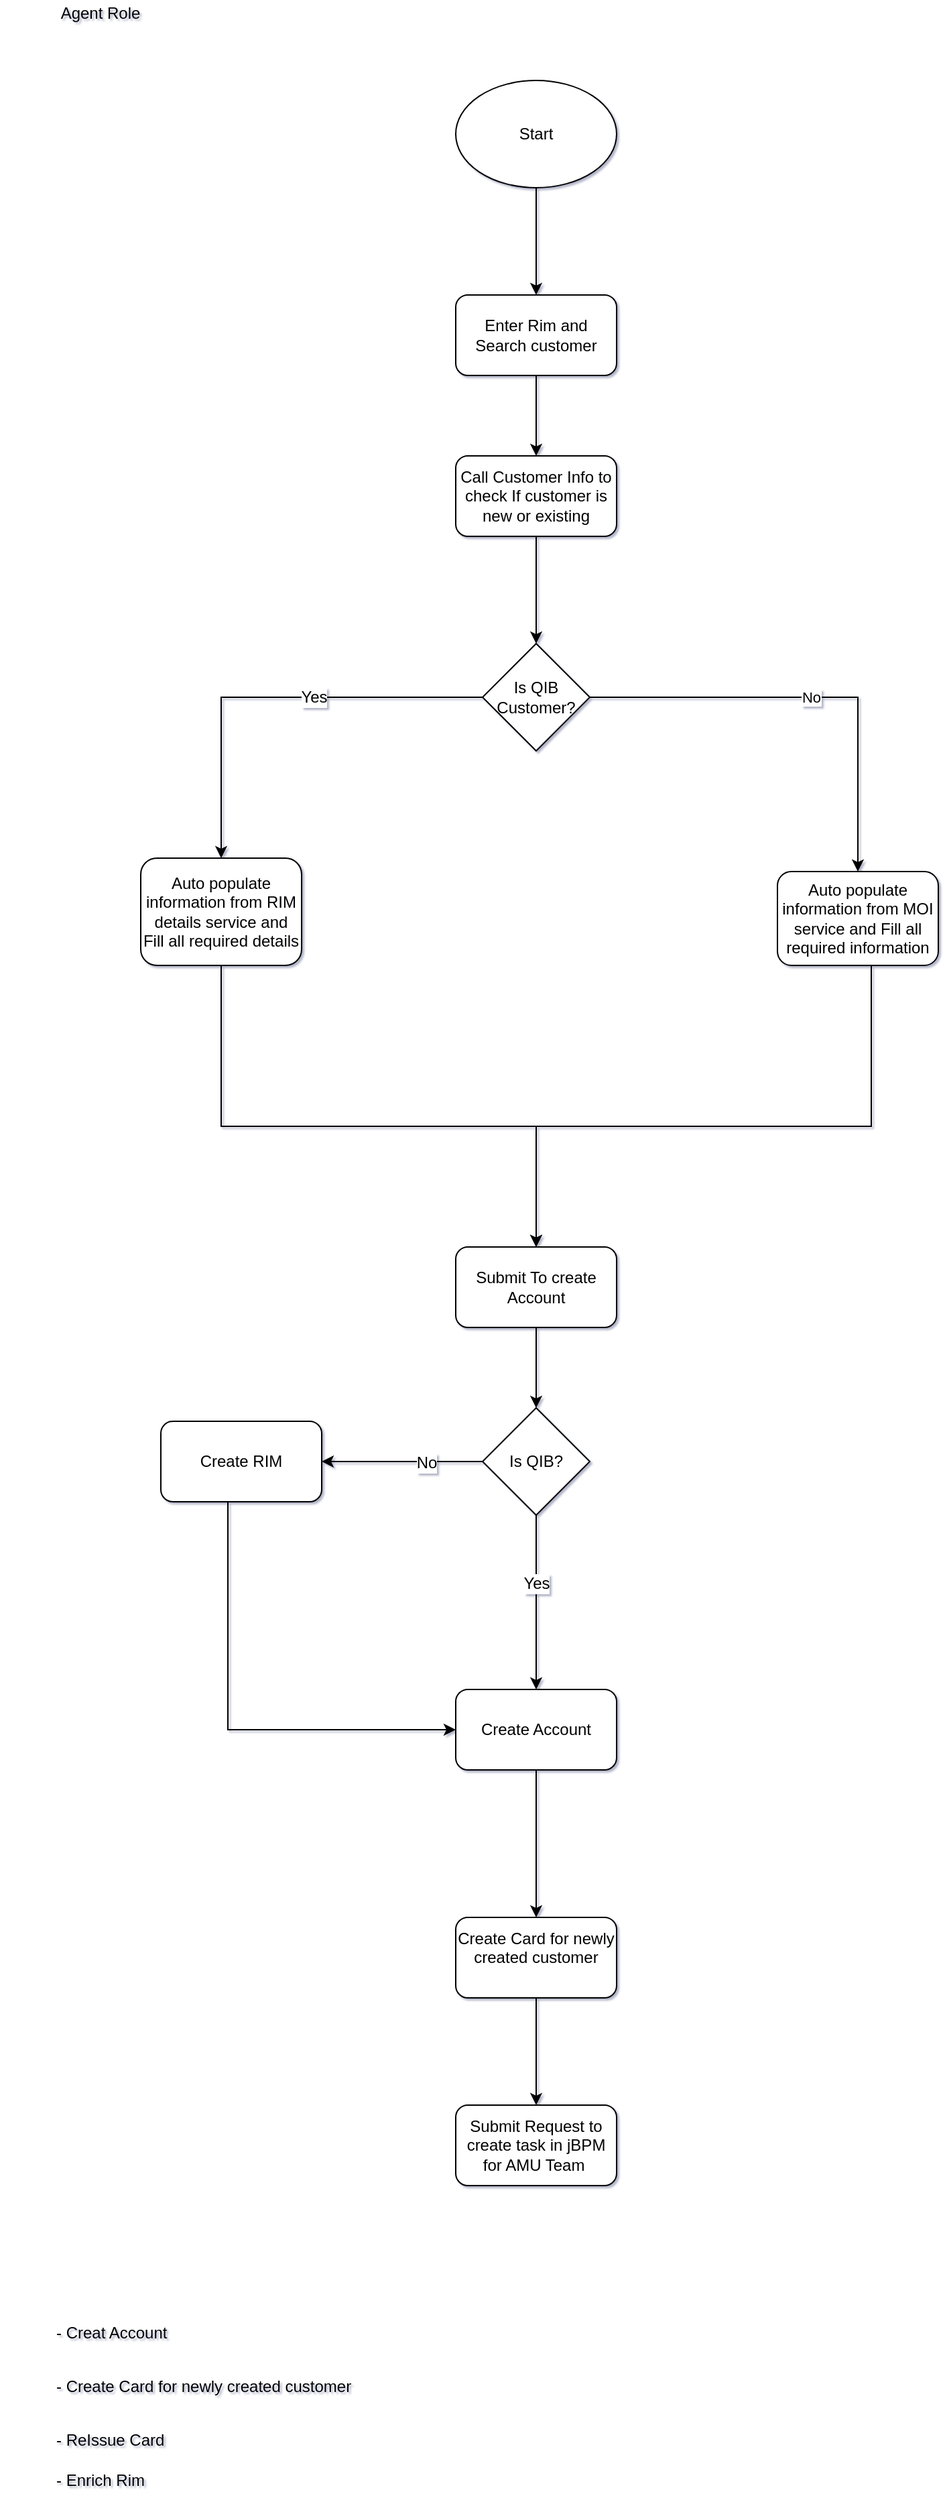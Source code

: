 <mxfile version="12.1.9" type="github" pages="1"><diagram id="2twD82b5ImCGELpljjjg" name="Page-1"><mxGraphModel dx="1102" dy="565" grid="1" gridSize="10" guides="1" tooltips="1" connect="1" arrows="1" fold="1" page="1" pageScale="1" pageWidth="850" pageHeight="1100" background="#FFFFFF" math="0" shadow="1"><root><mxCell id="0"/><mxCell id="1" parent="0"/><mxCell id="Au587F4Ic1VJoxMTOZfx-5" value="" style="edgeStyle=orthogonalEdgeStyle;rounded=0;orthogonalLoop=1;jettySize=auto;html=1;" parent="1" source="Au587F4Ic1VJoxMTOZfx-1" target="Au587F4Ic1VJoxMTOZfx-3" edge="1"><mxGeometry relative="1" as="geometry"><mxPoint x="350" y="250" as="targetPoint"/></mxGeometry></mxCell><mxCell id="Au587F4Ic1VJoxMTOZfx-1" value="Start" style="ellipse;whiteSpace=wrap;html=1;" parent="1" vertex="1"><mxGeometry x="360" y="90" width="120" height="80" as="geometry"/></mxCell><mxCell id="Au587F4Ic1VJoxMTOZfx-2" value="Agent Role" style="text;html=1;strokeColor=none;fillColor=none;align=center;verticalAlign=middle;whiteSpace=wrap;rounded=0;" parent="1" vertex="1"><mxGeometry x="20" y="30" width="150" height="20" as="geometry"/></mxCell><mxCell id="Au587F4Ic1VJoxMTOZfx-7" value="" style="edgeStyle=orthogonalEdgeStyle;rounded=0;orthogonalLoop=1;jettySize=auto;html=1;" parent="1" source="Au587F4Ic1VJoxMTOZfx-3" target="Au587F4Ic1VJoxMTOZfx-6" edge="1"><mxGeometry relative="1" as="geometry"/></mxCell><mxCell id="Au587F4Ic1VJoxMTOZfx-3" value="Enter Rim and Search customer" style="rounded=1;whiteSpace=wrap;html=1;" parent="1" vertex="1"><mxGeometry x="360" y="250" width="120" height="60" as="geometry"/></mxCell><mxCell id="Au587F4Ic1VJoxMTOZfx-9" style="edgeStyle=orthogonalEdgeStyle;rounded=0;orthogonalLoop=1;jettySize=auto;html=1;" parent="1" source="Au587F4Ic1VJoxMTOZfx-6" target="Au587F4Ic1VJoxMTOZfx-8" edge="1"><mxGeometry relative="1" as="geometry"/></mxCell><mxCell id="Au587F4Ic1VJoxMTOZfx-6" value="Call Customer Info to check If customer is new or existing" style="rounded=1;whiteSpace=wrap;html=1;" parent="1" vertex="1"><mxGeometry x="360" y="370" width="120" height="60" as="geometry"/></mxCell><mxCell id="Au587F4Ic1VJoxMTOZfx-11" value="" style="edgeStyle=orthogonalEdgeStyle;rounded=0;orthogonalLoop=1;jettySize=auto;html=1;" parent="1" source="Au587F4Ic1VJoxMTOZfx-8" target="Au587F4Ic1VJoxMTOZfx-12" edge="1"><mxGeometry relative="1" as="geometry"><mxPoint x="300" y="550" as="targetPoint"/></mxGeometry></mxCell><mxCell id="Au587F4Ic1VJoxMTOZfx-13" value="Yes" style="text;html=1;resizable=0;points=[];align=center;verticalAlign=middle;labelBackgroundColor=#ffffff;" parent="Au587F4Ic1VJoxMTOZfx-11" vertex="1" connectable="0"><mxGeometry x="-0.2" relative="1" as="geometry"><mxPoint as="offset"/></mxGeometry></mxCell><mxCell id="Au587F4Ic1VJoxMTOZfx-17" value="No" style="edgeStyle=orthogonalEdgeStyle;rounded=0;orthogonalLoop=1;jettySize=auto;html=1;" parent="1" source="Au587F4Ic1VJoxMTOZfx-8" target="Au587F4Ic1VJoxMTOZfx-18" edge="1"><mxGeometry relative="1" as="geometry"><mxPoint x="540" y="550" as="targetPoint"/></mxGeometry></mxCell><mxCell id="Au587F4Ic1VJoxMTOZfx-8" value="Is QIB Customer?" style="rhombus;whiteSpace=wrap;html=1;" parent="1" vertex="1"><mxGeometry x="380" y="510" width="80" height="80" as="geometry"/></mxCell><mxCell id="Au587F4Ic1VJoxMTOZfx-15" value="" style="edgeStyle=orthogonalEdgeStyle;rounded=0;orthogonalLoop=1;jettySize=auto;html=1;" parent="1" source="Au587F4Ic1VJoxMTOZfx-12" target="Au587F4Ic1VJoxMTOZfx-19" edge="1"><mxGeometry relative="1" as="geometry"><mxPoint x="185" y="770" as="targetPoint"/><Array as="points"><mxPoint x="185" y="870"/><mxPoint x="420" y="870"/></Array></mxGeometry></mxCell><mxCell id="Au587F4Ic1VJoxMTOZfx-12" value="Auto populate information from RIM details service and Fill all required details" style="rounded=1;whiteSpace=wrap;html=1;" parent="1" vertex="1"><mxGeometry x="125" y="670" width="120" height="80" as="geometry"/></mxCell><mxCell id="Au587F4Ic1VJoxMTOZfx-20" value="" style="edgeStyle=orthogonalEdgeStyle;rounded=0;orthogonalLoop=1;jettySize=auto;html=1;" parent="1" source="Au587F4Ic1VJoxMTOZfx-18" target="Au587F4Ic1VJoxMTOZfx-19" edge="1"><mxGeometry relative="1" as="geometry"><Array as="points"><mxPoint x="670" y="870"/><mxPoint x="420" y="870"/></Array></mxGeometry></mxCell><mxCell id="Au587F4Ic1VJoxMTOZfx-18" value="Auto populate information from MOI service and Fill all required information" style="rounded=1;whiteSpace=wrap;html=1;" parent="1" vertex="1"><mxGeometry x="600" y="680" width="120" height="70" as="geometry"/></mxCell><mxCell id="Au587F4Ic1VJoxMTOZfx-22" style="edgeStyle=orthogonalEdgeStyle;rounded=0;orthogonalLoop=1;jettySize=auto;html=1;" parent="1" source="Au587F4Ic1VJoxMTOZfx-19" target="Au587F4Ic1VJoxMTOZfx-21" edge="1"><mxGeometry relative="1" as="geometry"/></mxCell><mxCell id="Au587F4Ic1VJoxMTOZfx-19" value="Submit To create Account" style="rounded=1;whiteSpace=wrap;html=1;" parent="1" vertex="1"><mxGeometry x="360" y="960" width="120" height="60" as="geometry"/></mxCell><mxCell id="Au587F4Ic1VJoxMTOZfx-24" value="" style="edgeStyle=orthogonalEdgeStyle;rounded=0;orthogonalLoop=1;jettySize=auto;html=1;" parent="1" source="Au587F4Ic1VJoxMTOZfx-21" target="Au587F4Ic1VJoxMTOZfx-25" edge="1"><mxGeometry relative="1" as="geometry"><mxPoint x="300" y="1120" as="targetPoint"/></mxGeometry></mxCell><mxCell id="Au587F4Ic1VJoxMTOZfx-26" value="No&lt;br&gt;" style="text;html=1;resizable=0;points=[];align=center;verticalAlign=middle;labelBackgroundColor=#ffffff;" parent="Au587F4Ic1VJoxMTOZfx-24" vertex="1" connectable="0"><mxGeometry x="-0.3" y="1" relative="1" as="geometry"><mxPoint as="offset"/></mxGeometry></mxCell><mxCell id="Au587F4Ic1VJoxMTOZfx-28" value="" style="edgeStyle=orthogonalEdgeStyle;rounded=0;orthogonalLoop=1;jettySize=auto;html=1;" parent="1" source="Au587F4Ic1VJoxMTOZfx-21" target="Au587F4Ic1VJoxMTOZfx-29" edge="1"><mxGeometry relative="1" as="geometry"><mxPoint x="420" y="1280" as="targetPoint"/></mxGeometry></mxCell><mxCell id="Au587F4Ic1VJoxMTOZfx-33" value="Yes" style="text;html=1;resizable=0;points=[];align=center;verticalAlign=middle;labelBackgroundColor=#ffffff;" parent="Au587F4Ic1VJoxMTOZfx-28" vertex="1" connectable="0"><mxGeometry x="-0.215" relative="1" as="geometry"><mxPoint as="offset"/></mxGeometry></mxCell><mxCell id="Au587F4Ic1VJoxMTOZfx-21" value="Is QIB?&lt;br&gt;" style="rhombus;whiteSpace=wrap;html=1;" parent="1" vertex="1"><mxGeometry x="380" y="1080" width="80" height="80" as="geometry"/></mxCell><mxCell id="Au587F4Ic1VJoxMTOZfx-30" style="edgeStyle=orthogonalEdgeStyle;rounded=0;orthogonalLoop=1;jettySize=auto;html=1;" parent="1" source="Au587F4Ic1VJoxMTOZfx-25" target="Au587F4Ic1VJoxMTOZfx-29" edge="1"><mxGeometry relative="1" as="geometry"><Array as="points"><mxPoint x="190" y="1320"/></Array></mxGeometry></mxCell><mxCell id="Au587F4Ic1VJoxMTOZfx-25" value="Create RIM" style="rounded=1;whiteSpace=wrap;html=1;" parent="1" vertex="1"><mxGeometry x="140" y="1090" width="120" height="60" as="geometry"/></mxCell><mxCell id="Au587F4Ic1VJoxMTOZfx-32" style="edgeStyle=orthogonalEdgeStyle;rounded=0;orthogonalLoop=1;jettySize=auto;html=1;" parent="1" source="Au587F4Ic1VJoxMTOZfx-29" target="Au587F4Ic1VJoxMTOZfx-31" edge="1"><mxGeometry relative="1" as="geometry"/></mxCell><mxCell id="Au587F4Ic1VJoxMTOZfx-29" value="Create Account" style="rounded=1;whiteSpace=wrap;html=1;" parent="1" vertex="1"><mxGeometry x="360" y="1290" width="120" height="60" as="geometry"/></mxCell><mxCell id="Au587F4Ic1VJoxMTOZfx-35" value="" style="edgeStyle=orthogonalEdgeStyle;rounded=0;orthogonalLoop=1;jettySize=auto;html=1;" parent="1" source="Au587F4Ic1VJoxMTOZfx-31" target="Au587F4Ic1VJoxMTOZfx-34" edge="1"><mxGeometry relative="1" as="geometry"/></mxCell><mxCell id="Au587F4Ic1VJoxMTOZfx-31" value="Create Card for newly created customer&lt;br&gt;&amp;nbsp;" style="rounded=1;whiteSpace=wrap;html=1;" parent="1" vertex="1"><mxGeometry x="360" y="1460" width="120" height="60" as="geometry"/></mxCell><mxCell id="Au587F4Ic1VJoxMTOZfx-34" value="Submit Request to create task in jBPM for AMU Team&amp;nbsp;" style="rounded=1;whiteSpace=wrap;html=1;" parent="1" vertex="1"><mxGeometry x="360" y="1600" width="120" height="60" as="geometry"/></mxCell><mxCell id="bWhokOLm7ul_z7ufvjEY-1" value="- Creat Account" style="text;html=1;strokeColor=none;fillColor=none;align=left;verticalAlign=middle;whiteSpace=wrap;rounded=0;" vertex="1" parent="1"><mxGeometry x="60" y="1760" width="210" height="20" as="geometry"/></mxCell><mxCell id="bWhokOLm7ul_z7ufvjEY-4" value="- Create Card for newly created customer" style="text;html=1;strokeColor=none;fillColor=none;align=left;verticalAlign=middle;whiteSpace=wrap;rounded=0;" vertex="1" parent="1"><mxGeometry x="60" y="1800" width="240" height="20" as="geometry"/></mxCell><mxCell id="bWhokOLm7ul_z7ufvjEY-5" value="- ReIssue Card" style="text;html=1;strokeColor=none;fillColor=none;align=left;verticalAlign=middle;whiteSpace=wrap;rounded=0;" vertex="1" parent="1"><mxGeometry x="60" y="1840" width="240" height="20" as="geometry"/></mxCell><mxCell id="bWhokOLm7ul_z7ufvjEY-6" value="- Enrich Rim" style="text;html=1;strokeColor=none;fillColor=none;align=left;verticalAlign=middle;whiteSpace=wrap;rounded=0;" vertex="1" parent="1"><mxGeometry x="60" y="1870" width="240" height="20" as="geometry"/></mxCell></root></mxGraphModel></diagram></mxfile>